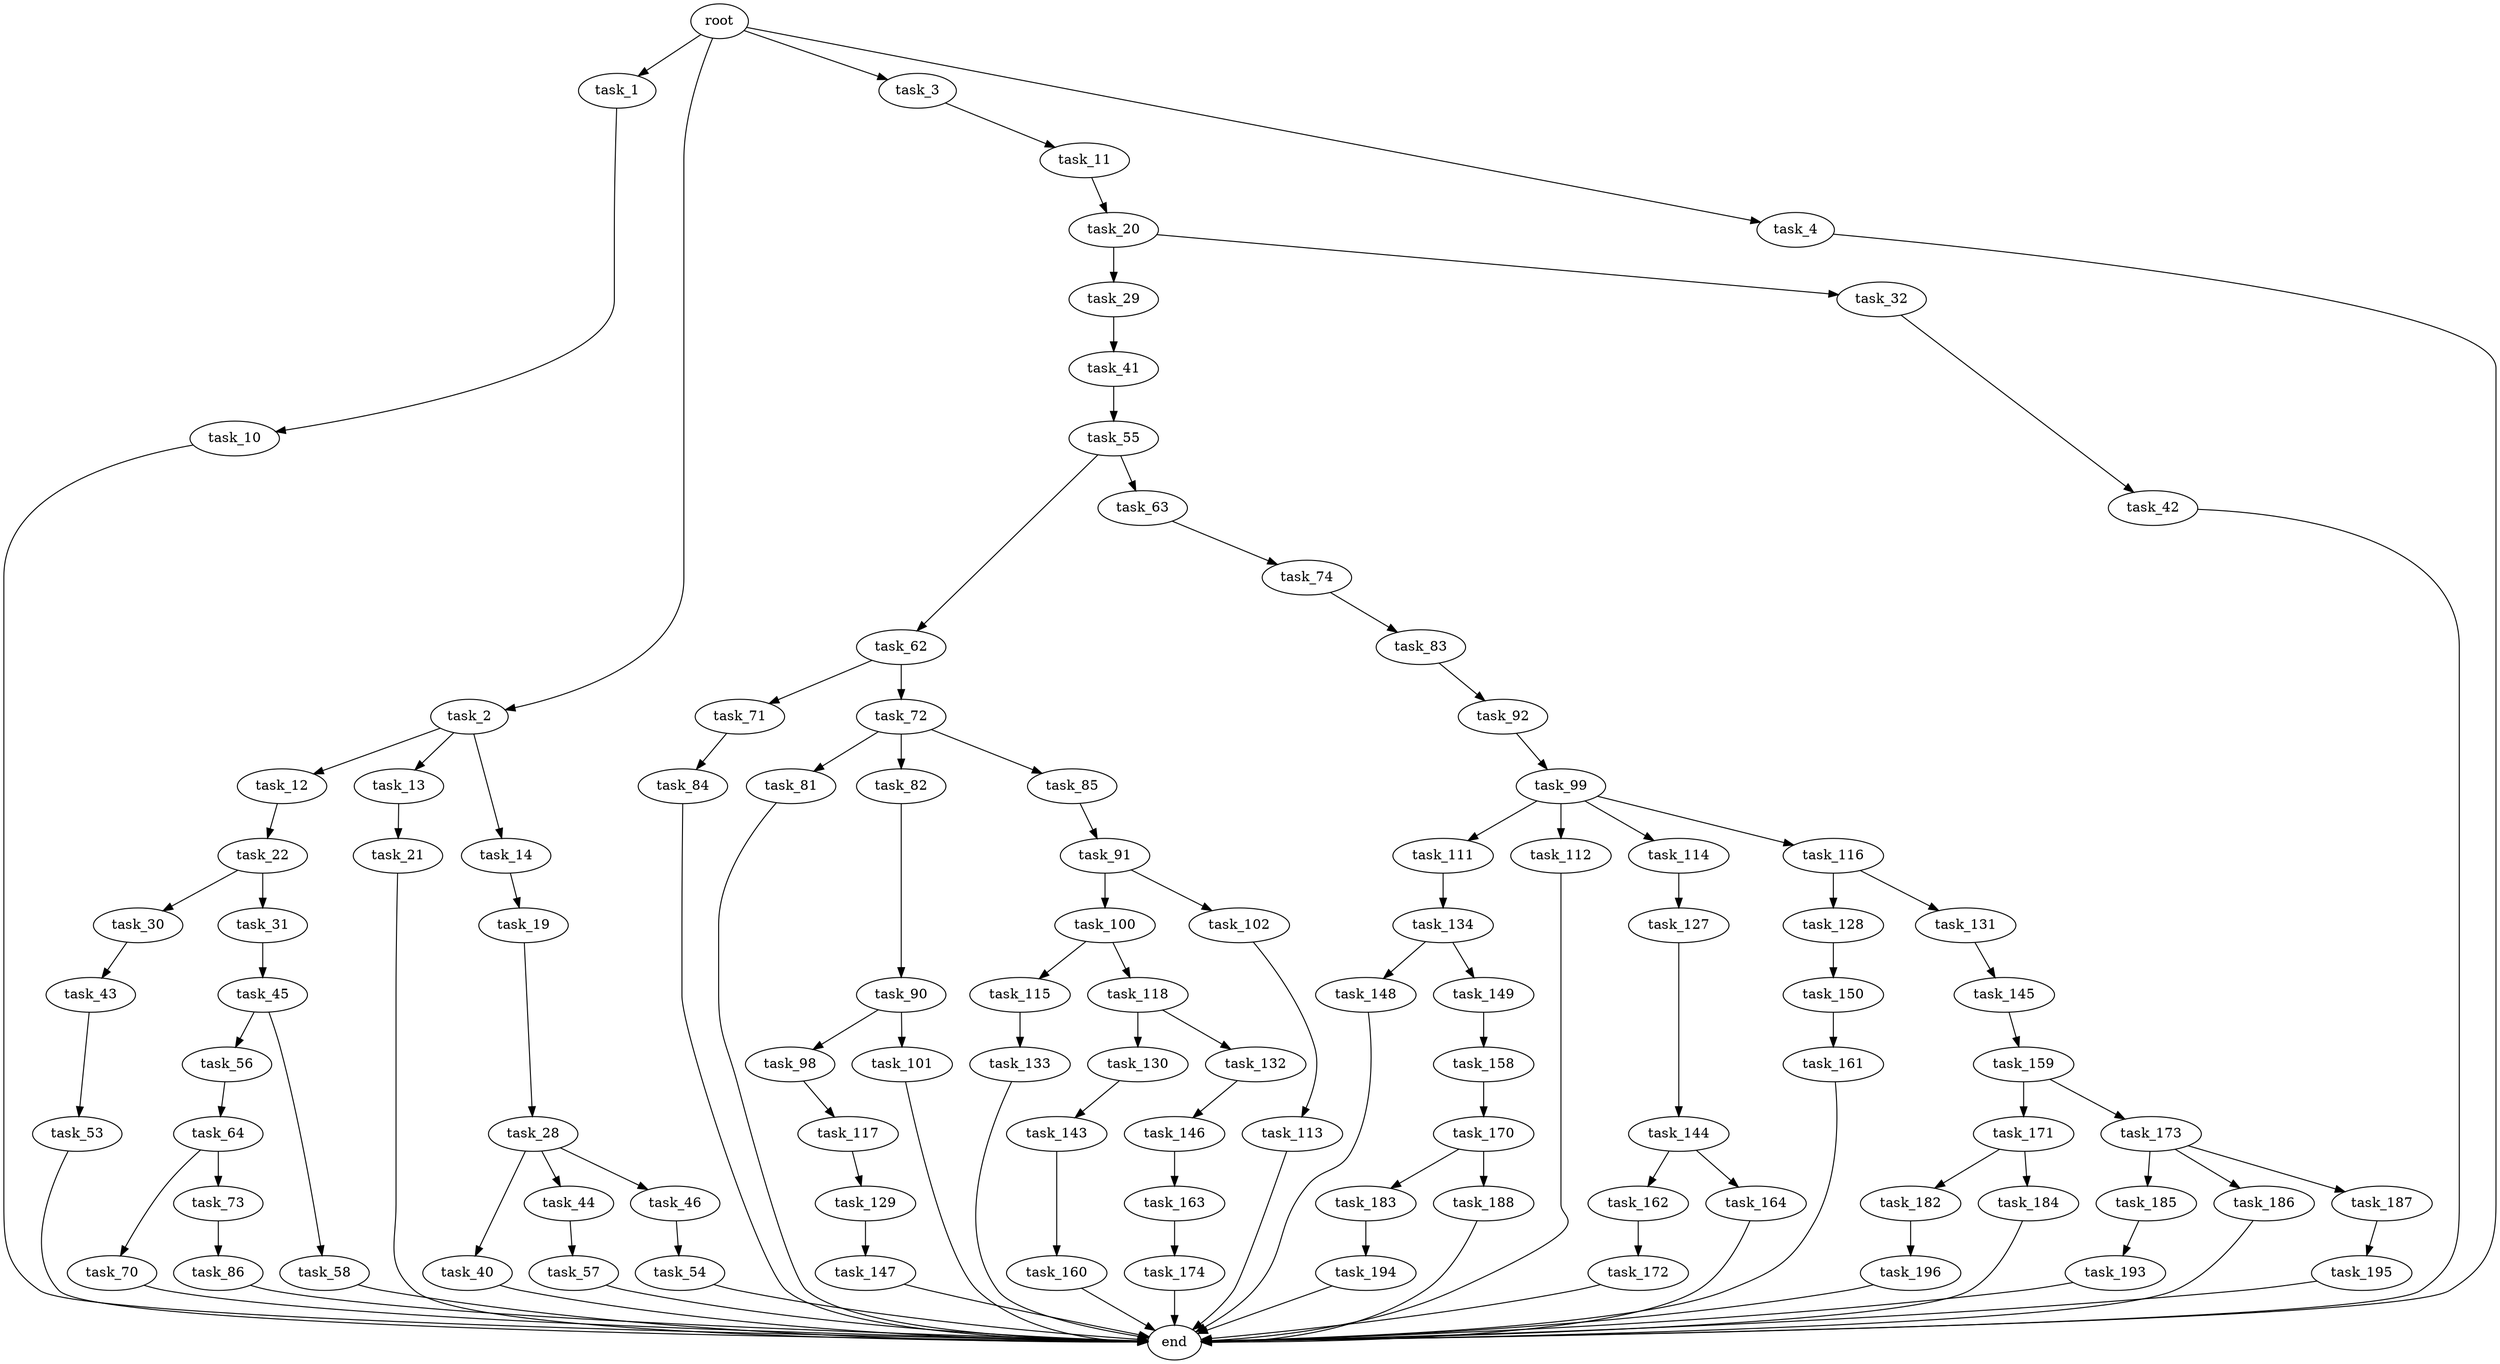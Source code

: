 digraph G {
  root [size="0.000000"];
  task_1 [size="1073741824000.000000"];
  task_2 [size="368293445632.000000"];
  task_3 [size="44582710582.000000"];
  task_4 [size="460227674034.000000"];
  task_10 [size="373215594445.000000"];
  task_12 [size="10620032419.000000"];
  task_13 [size="39637639109.000000"];
  task_14 [size="405532098569.000000"];
  task_11 [size="168510698824.000000"];
  end [size="0.000000"];
  task_20 [size="8171520946.000000"];
  task_22 [size="782757789696.000000"];
  task_21 [size="549755813888.000000"];
  task_19 [size="231928233984.000000"];
  task_28 [size="15223544438.000000"];
  task_29 [size="37484847271.000000"];
  task_32 [size="549755813888.000000"];
  task_30 [size="2327748510.000000"];
  task_31 [size="10693662243.000000"];
  task_40 [size="24986777050.000000"];
  task_44 [size="1496286420.000000"];
  task_46 [size="231928233984.000000"];
  task_41 [size="68719476736.000000"];
  task_43 [size="69571964675.000000"];
  task_45 [size="20166941867.000000"];
  task_42 [size="9835605788.000000"];
  task_55 [size="37601127106.000000"];
  task_53 [size="782757789696.000000"];
  task_57 [size="3790910089.000000"];
  task_56 [size="368293445632.000000"];
  task_58 [size="36879798114.000000"];
  task_54 [size="1221081060.000000"];
  task_62 [size="35114027019.000000"];
  task_63 [size="134217728000.000000"];
  task_64 [size="468911468.000000"];
  task_71 [size="1515164675.000000"];
  task_72 [size="1073741824000.000000"];
  task_74 [size="168878257488.000000"];
  task_70 [size="9886806263.000000"];
  task_73 [size="104456634166.000000"];
  task_84 [size="134217728000.000000"];
  task_81 [size="887345216180.000000"];
  task_82 [size="368293445632.000000"];
  task_85 [size="368293445632.000000"];
  task_86 [size="25320207598.000000"];
  task_83 [size="10533553462.000000"];
  task_90 [size="368293445632.000000"];
  task_92 [size="16272739100.000000"];
  task_91 [size="24327535024.000000"];
  task_98 [size="1537730136.000000"];
  task_101 [size="51421770595.000000"];
  task_100 [size="134217728000.000000"];
  task_102 [size="4596846787.000000"];
  task_99 [size="199966286454.000000"];
  task_117 [size="9982124383.000000"];
  task_111 [size="9106266278.000000"];
  task_112 [size="134217728000.000000"];
  task_114 [size="20000772441.000000"];
  task_116 [size="1097296369072.000000"];
  task_115 [size="165196128292.000000"];
  task_118 [size="688615904867.000000"];
  task_113 [size="1501126127.000000"];
  task_134 [size="33232807164.000000"];
  task_127 [size="22887752934.000000"];
  task_133 [size="134217728000.000000"];
  task_128 [size="85792470968.000000"];
  task_131 [size="1655156819.000000"];
  task_129 [size="28991029248.000000"];
  task_130 [size="13226812075.000000"];
  task_132 [size="368293445632.000000"];
  task_144 [size="368293445632.000000"];
  task_150 [size="134217728000.000000"];
  task_147 [size="368293445632.000000"];
  task_143 [size="9259219934.000000"];
  task_145 [size="877718243324.000000"];
  task_146 [size="28991029248.000000"];
  task_148 [size="8589934592.000000"];
  task_149 [size="5182407682.000000"];
  task_160 [size="3926479555.000000"];
  task_162 [size="33420158706.000000"];
  task_164 [size="368293445632.000000"];
  task_159 [size="134217728000.000000"];
  task_163 [size="1073741824000.000000"];
  task_158 [size="890424571.000000"];
  task_161 [size="549755813888.000000"];
  task_170 [size="231928233984.000000"];
  task_171 [size="7946020212.000000"];
  task_173 [size="16666554849.000000"];
  task_172 [size="286412949227.000000"];
  task_174 [size="20578727684.000000"];
  task_183 [size="2823958040.000000"];
  task_188 [size="782757789696.000000"];
  task_182 [size="290720666.000000"];
  task_184 [size="3656450095.000000"];
  task_185 [size="1073741824000.000000"];
  task_186 [size="68719476736.000000"];
  task_187 [size="549755813888.000000"];
  task_196 [size="26580690361.000000"];
  task_194 [size="94058118561.000000"];
  task_193 [size="174508714652.000000"];
  task_195 [size="177093819009.000000"];

  root -> task_1 [size="1.000000"];
  root -> task_2 [size="1.000000"];
  root -> task_3 [size="1.000000"];
  root -> task_4 [size="1.000000"];
  task_1 -> task_10 [size="838860800.000000"];
  task_2 -> task_12 [size="411041792.000000"];
  task_2 -> task_13 [size="411041792.000000"];
  task_2 -> task_14 [size="411041792.000000"];
  task_3 -> task_11 [size="33554432.000000"];
  task_4 -> end [size="1.000000"];
  task_10 -> end [size="1.000000"];
  task_12 -> task_22 [size="838860800.000000"];
  task_13 -> task_21 [size="838860800.000000"];
  task_14 -> task_19 [size="301989888.000000"];
  task_11 -> task_20 [size="536870912.000000"];
  task_20 -> task_29 [size="134217728.000000"];
  task_20 -> task_32 [size="134217728.000000"];
  task_22 -> task_30 [size="679477248.000000"];
  task_22 -> task_31 [size="679477248.000000"];
  task_21 -> end [size="1.000000"];
  task_19 -> task_28 [size="301989888.000000"];
  task_28 -> task_40 [size="33554432.000000"];
  task_28 -> task_44 [size="33554432.000000"];
  task_28 -> task_46 [size="33554432.000000"];
  task_29 -> task_41 [size="33554432.000000"];
  task_32 -> task_42 [size="536870912.000000"];
  task_30 -> task_43 [size="75497472.000000"];
  task_31 -> task_45 [size="411041792.000000"];
  task_40 -> end [size="1.000000"];
  task_44 -> task_57 [size="33554432.000000"];
  task_46 -> task_54 [size="301989888.000000"];
  task_41 -> task_55 [size="134217728.000000"];
  task_43 -> task_53 [size="75497472.000000"];
  task_45 -> task_56 [size="411041792.000000"];
  task_45 -> task_58 [size="411041792.000000"];
  task_42 -> end [size="1.000000"];
  task_55 -> task_62 [size="679477248.000000"];
  task_55 -> task_63 [size="679477248.000000"];
  task_53 -> end [size="1.000000"];
  task_57 -> end [size="1.000000"];
  task_56 -> task_64 [size="411041792.000000"];
  task_58 -> end [size="1.000000"];
  task_54 -> end [size="1.000000"];
  task_62 -> task_71 [size="679477248.000000"];
  task_62 -> task_72 [size="679477248.000000"];
  task_63 -> task_74 [size="209715200.000000"];
  task_64 -> task_70 [size="33554432.000000"];
  task_64 -> task_73 [size="33554432.000000"];
  task_71 -> task_84 [size="33554432.000000"];
  task_72 -> task_81 [size="838860800.000000"];
  task_72 -> task_82 [size="838860800.000000"];
  task_72 -> task_85 [size="838860800.000000"];
  task_74 -> task_83 [size="134217728.000000"];
  task_70 -> end [size="1.000000"];
  task_73 -> task_86 [size="75497472.000000"];
  task_84 -> end [size="1.000000"];
  task_81 -> end [size="1.000000"];
  task_82 -> task_90 [size="411041792.000000"];
  task_85 -> task_91 [size="411041792.000000"];
  task_86 -> end [size="1.000000"];
  task_83 -> task_92 [size="209715200.000000"];
  task_90 -> task_98 [size="411041792.000000"];
  task_90 -> task_101 [size="411041792.000000"];
  task_92 -> task_99 [size="301989888.000000"];
  task_91 -> task_100 [size="679477248.000000"];
  task_91 -> task_102 [size="679477248.000000"];
  task_98 -> task_117 [size="33554432.000000"];
  task_101 -> end [size="1.000000"];
  task_100 -> task_115 [size="209715200.000000"];
  task_100 -> task_118 [size="209715200.000000"];
  task_102 -> task_113 [size="134217728.000000"];
  task_99 -> task_111 [size="301989888.000000"];
  task_99 -> task_112 [size="301989888.000000"];
  task_99 -> task_114 [size="301989888.000000"];
  task_99 -> task_116 [size="301989888.000000"];
  task_117 -> task_129 [size="209715200.000000"];
  task_111 -> task_134 [size="536870912.000000"];
  task_112 -> end [size="1.000000"];
  task_114 -> task_127 [size="411041792.000000"];
  task_116 -> task_128 [size="679477248.000000"];
  task_116 -> task_131 [size="679477248.000000"];
  task_115 -> task_133 [size="536870912.000000"];
  task_118 -> task_130 [size="679477248.000000"];
  task_118 -> task_132 [size="679477248.000000"];
  task_113 -> end [size="1.000000"];
  task_134 -> task_148 [size="536870912.000000"];
  task_134 -> task_149 [size="536870912.000000"];
  task_127 -> task_144 [size="679477248.000000"];
  task_133 -> end [size="1.000000"];
  task_128 -> task_150 [size="411041792.000000"];
  task_131 -> task_145 [size="134217728.000000"];
  task_129 -> task_147 [size="75497472.000000"];
  task_130 -> task_143 [size="838860800.000000"];
  task_132 -> task_146 [size="411041792.000000"];
  task_144 -> task_162 [size="411041792.000000"];
  task_144 -> task_164 [size="411041792.000000"];
  task_150 -> task_161 [size="209715200.000000"];
  task_147 -> end [size="1.000000"];
  task_143 -> task_160 [size="209715200.000000"];
  task_145 -> task_159 [size="536870912.000000"];
  task_146 -> task_163 [size="75497472.000000"];
  task_148 -> end [size="1.000000"];
  task_149 -> task_158 [size="134217728.000000"];
  task_160 -> end [size="1.000000"];
  task_162 -> task_172 [size="536870912.000000"];
  task_164 -> end [size="1.000000"];
  task_159 -> task_171 [size="209715200.000000"];
  task_159 -> task_173 [size="209715200.000000"];
  task_163 -> task_174 [size="838860800.000000"];
  task_158 -> task_170 [size="75497472.000000"];
  task_161 -> end [size="1.000000"];
  task_170 -> task_183 [size="301989888.000000"];
  task_170 -> task_188 [size="301989888.000000"];
  task_171 -> task_182 [size="134217728.000000"];
  task_171 -> task_184 [size="134217728.000000"];
  task_173 -> task_185 [size="301989888.000000"];
  task_173 -> task_186 [size="301989888.000000"];
  task_173 -> task_187 [size="301989888.000000"];
  task_172 -> end [size="1.000000"];
  task_174 -> end [size="1.000000"];
  task_183 -> task_194 [size="75497472.000000"];
  task_188 -> end [size="1.000000"];
  task_182 -> task_196 [size="33554432.000000"];
  task_184 -> end [size="1.000000"];
  task_185 -> task_193 [size="838860800.000000"];
  task_186 -> end [size="1.000000"];
  task_187 -> task_195 [size="536870912.000000"];
  task_196 -> end [size="1.000000"];
  task_194 -> end [size="1.000000"];
  task_193 -> end [size="1.000000"];
  task_195 -> end [size="1.000000"];
}
